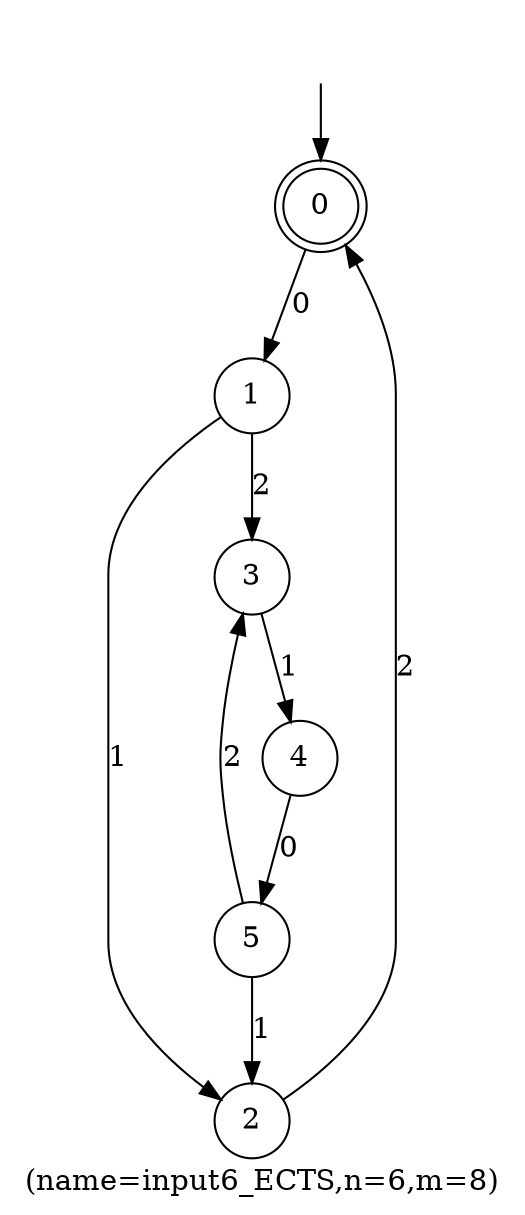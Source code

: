 digraph input6_ECTS{
	label="(name=input6_ECTS,n=6,m=8)";
	_nil [style = "invis"];
	node [shape = doublecircle]; 0;
	node [shape = circle];
	_nil -> 0;
	0->1[label="0"];
	4->5[label="0"];
	1->2[label="1"];
	3->4[label="1"];
	5->2[label="1"];
	1->3[label="2"];
	2->0[label="2"];
	5->3[label="2"];
}
